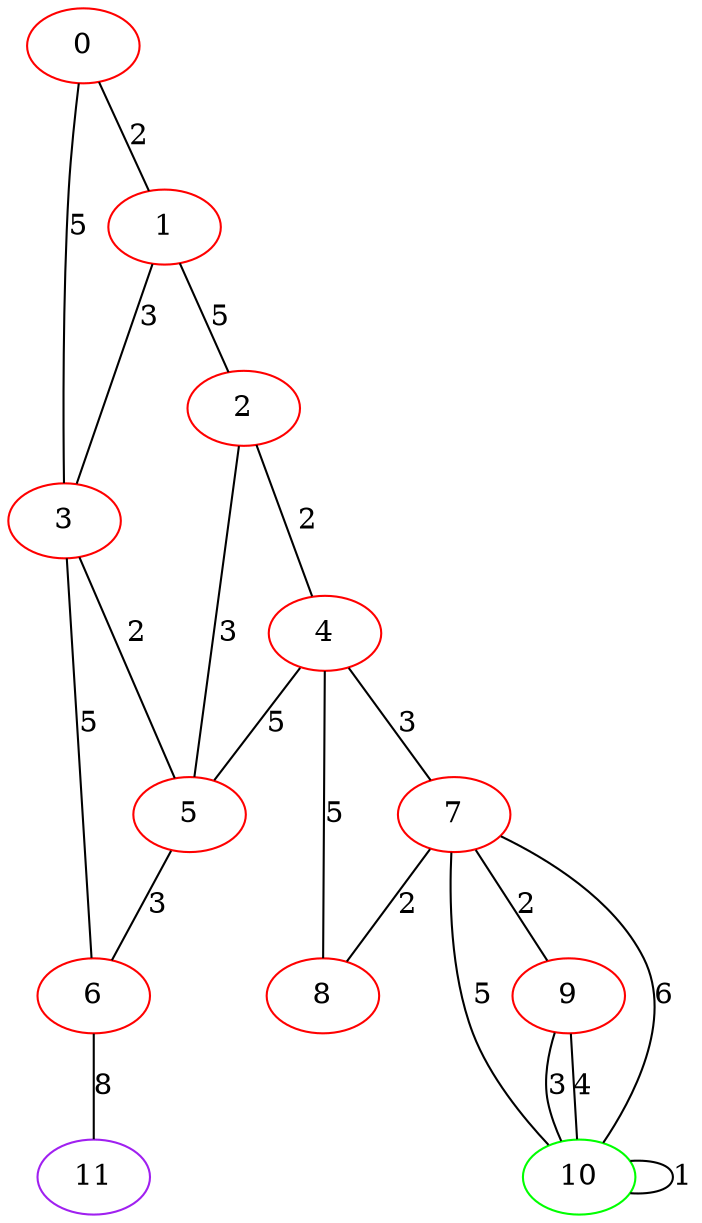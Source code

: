 graph "" {
0 [color=red, weight=1];
1 [color=red, weight=1];
2 [color=red, weight=1];
3 [color=red, weight=1];
4 [color=red, weight=1];
5 [color=red, weight=1];
6 [color=red, weight=1];
7 [color=red, weight=1];
8 [color=red, weight=1];
9 [color=red, weight=1];
10 [color=green, weight=2];
11 [color=purple, weight=4];
0 -- 1  [key=0, label=2];
0 -- 3  [key=0, label=5];
1 -- 2  [key=0, label=5];
1 -- 3  [key=0, label=3];
2 -- 4  [key=0, label=2];
2 -- 5  [key=0, label=3];
3 -- 5  [key=0, label=2];
3 -- 6  [key=0, label=5];
4 -- 8  [key=0, label=5];
4 -- 5  [key=0, label=5];
4 -- 7  [key=0, label=3];
5 -- 6  [key=0, label=3];
6 -- 11  [key=0, label=8];
7 -- 8  [key=0, label=2];
7 -- 9  [key=0, label=2];
7 -- 10  [key=0, label=5];
7 -- 10  [key=1, label=6];
9 -- 10  [key=0, label=3];
9 -- 10  [key=1, label=4];
10 -- 10  [key=0, label=1];
}
